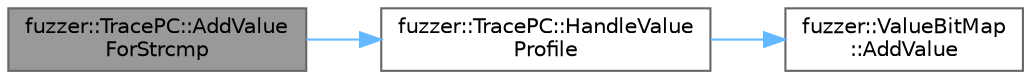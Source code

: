 digraph "fuzzer::TracePC::AddValueForStrcmp"
{
 // LATEX_PDF_SIZE
  bgcolor="transparent";
  edge [fontname=Helvetica,fontsize=10,labelfontname=Helvetica,labelfontsize=10];
  node [fontname=Helvetica,fontsize=10,shape=box,height=0.2,width=0.4];
  rankdir="LR";
  Node1 [id="Node000001",label="fuzzer::TracePC::AddValue\lForStrcmp",height=0.2,width=0.4,color="gray40", fillcolor="grey60", style="filled", fontcolor="black",tooltip=" "];
  Node1 -> Node2 [id="edge1_Node000001_Node000002",color="steelblue1",style="solid",tooltip=" "];
  Node2 [id="Node000002",label="fuzzer::TracePC::HandleValue\lProfile",height=0.2,width=0.4,color="grey40", fillcolor="white", style="filled",URL="$classfuzzer_1_1_trace_p_c.html#a55700216637d404ebbdfd2329c9b57a0",tooltip=" "];
  Node2 -> Node3 [id="edge2_Node000002_Node000003",color="steelblue1",style="solid",tooltip=" "];
  Node3 [id="Node000003",label="fuzzer::ValueBitMap\l::AddValue",height=0.2,width=0.4,color="grey40", fillcolor="white", style="filled",URL="$structfuzzer_1_1_value_bit_map.html#a716c1fc151b968063db3e37955ef530d",tooltip=" "];
}
